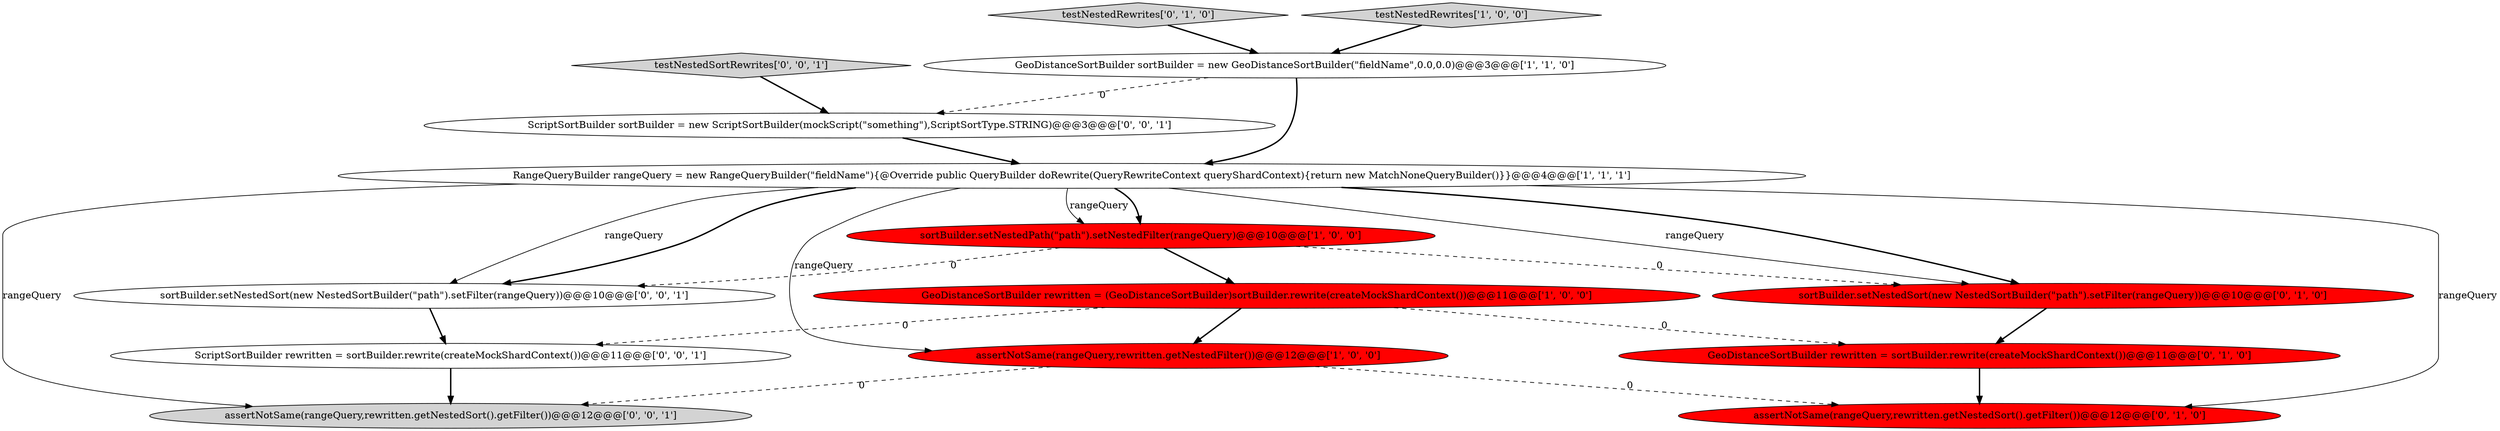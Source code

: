 digraph {
8 [style = filled, label = "testNestedRewrites['0', '1', '0']", fillcolor = lightgray, shape = diamond image = "AAA0AAABBB2BBB"];
10 [style = filled, label = "ScriptSortBuilder sortBuilder = new ScriptSortBuilder(mockScript(\"something\"),ScriptSortType.STRING)@@@3@@@['0', '0', '1']", fillcolor = white, shape = ellipse image = "AAA0AAABBB3BBB"];
4 [style = filled, label = "GeoDistanceSortBuilder sortBuilder = new GeoDistanceSortBuilder(\"fieldName\",0.0,0.0)@@@3@@@['1', '1', '0']", fillcolor = white, shape = ellipse image = "AAA0AAABBB1BBB"];
0 [style = filled, label = "assertNotSame(rangeQuery,rewritten.getNestedFilter())@@@12@@@['1', '0', '0']", fillcolor = red, shape = ellipse image = "AAA1AAABBB1BBB"];
12 [style = filled, label = "assertNotSame(rangeQuery,rewritten.getNestedSort().getFilter())@@@12@@@['0', '0', '1']", fillcolor = lightgray, shape = ellipse image = "AAA0AAABBB3BBB"];
14 [style = filled, label = "sortBuilder.setNestedSort(new NestedSortBuilder(\"path\").setFilter(rangeQuery))@@@10@@@['0', '0', '1']", fillcolor = white, shape = ellipse image = "AAA0AAABBB3BBB"];
9 [style = filled, label = "assertNotSame(rangeQuery,rewritten.getNestedSort().getFilter())@@@12@@@['0', '1', '0']", fillcolor = red, shape = ellipse image = "AAA1AAABBB2BBB"];
2 [style = filled, label = "GeoDistanceSortBuilder rewritten = (GeoDistanceSortBuilder)sortBuilder.rewrite(createMockShardContext())@@@11@@@['1', '0', '0']", fillcolor = red, shape = ellipse image = "AAA1AAABBB1BBB"];
1 [style = filled, label = "RangeQueryBuilder rangeQuery = new RangeQueryBuilder(\"fieldName\"){@Override public QueryBuilder doRewrite(QueryRewriteContext queryShardContext){return new MatchNoneQueryBuilder()}}@@@4@@@['1', '1', '1']", fillcolor = white, shape = ellipse image = "AAA0AAABBB1BBB"];
11 [style = filled, label = "testNestedSortRewrites['0', '0', '1']", fillcolor = lightgray, shape = diamond image = "AAA0AAABBB3BBB"];
5 [style = filled, label = "sortBuilder.setNestedPath(\"path\").setNestedFilter(rangeQuery)@@@10@@@['1', '0', '0']", fillcolor = red, shape = ellipse image = "AAA1AAABBB1BBB"];
13 [style = filled, label = "ScriptSortBuilder rewritten = sortBuilder.rewrite(createMockShardContext())@@@11@@@['0', '0', '1']", fillcolor = white, shape = ellipse image = "AAA0AAABBB3BBB"];
7 [style = filled, label = "GeoDistanceSortBuilder rewritten = sortBuilder.rewrite(createMockShardContext())@@@11@@@['0', '1', '0']", fillcolor = red, shape = ellipse image = "AAA1AAABBB2BBB"];
6 [style = filled, label = "sortBuilder.setNestedSort(new NestedSortBuilder(\"path\").setFilter(rangeQuery))@@@10@@@['0', '1', '0']", fillcolor = red, shape = ellipse image = "AAA1AAABBB2BBB"];
3 [style = filled, label = "testNestedRewrites['1', '0', '0']", fillcolor = lightgray, shape = diamond image = "AAA0AAABBB1BBB"];
1->5 [style = bold, label=""];
5->14 [style = dashed, label="0"];
1->0 [style = solid, label="rangeQuery"];
1->9 [style = solid, label="rangeQuery"];
1->6 [style = solid, label="rangeQuery"];
1->12 [style = solid, label="rangeQuery"];
0->12 [style = dashed, label="0"];
2->7 [style = dashed, label="0"];
3->4 [style = bold, label=""];
7->9 [style = bold, label=""];
5->2 [style = bold, label=""];
2->0 [style = bold, label=""];
1->6 [style = bold, label=""];
13->12 [style = bold, label=""];
1->5 [style = solid, label="rangeQuery"];
1->14 [style = solid, label="rangeQuery"];
5->6 [style = dashed, label="0"];
11->10 [style = bold, label=""];
2->13 [style = dashed, label="0"];
1->14 [style = bold, label=""];
4->1 [style = bold, label=""];
8->4 [style = bold, label=""];
14->13 [style = bold, label=""];
0->9 [style = dashed, label="0"];
6->7 [style = bold, label=""];
4->10 [style = dashed, label="0"];
10->1 [style = bold, label=""];
}
